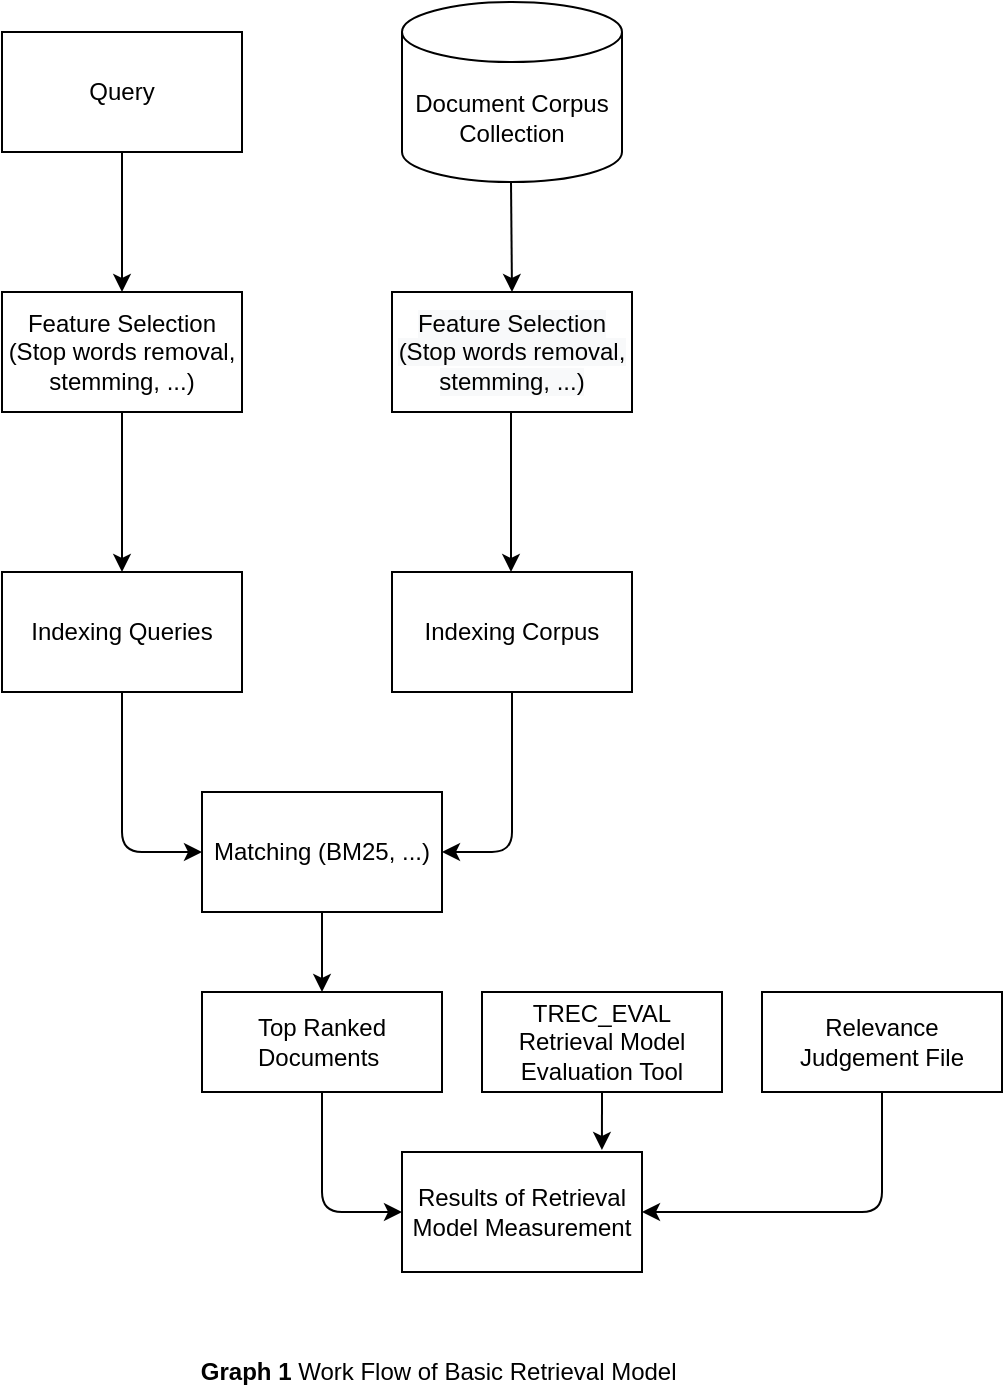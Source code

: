 <mxfile version="13.10.4" type="github"><diagram id="7muIxv4p0Img47NdBRO1" name="Page-1"><mxGraphModel dx="682" dy="926" grid="1" gridSize="10" guides="1" tooltips="1" connect="1" arrows="1" fold="1" page="1" pageScale="1" pageWidth="850" pageHeight="1100" math="0" shadow="0"><root><mxCell id="0"/><mxCell id="1" parent="0"/><mxCell id="ci1opTwmCB8Vx-j3F2EQ-1" value="Query" style="rounded=0;whiteSpace=wrap;html=1;" parent="1" vertex="1"><mxGeometry x="40" y="150" width="120" height="60" as="geometry"/></mxCell><mxCell id="ci1opTwmCB8Vx-j3F2EQ-2" value="Feature Selection (Stop words removal, stemming, ...)" style="rounded=0;whiteSpace=wrap;html=1;" parent="1" vertex="1"><mxGeometry x="40" y="280" width="120" height="60" as="geometry"/></mxCell><mxCell id="m_XOko6I_5ymthnThoJU-1" value="Indexing Queries" style="rounded=0;whiteSpace=wrap;html=1;" vertex="1" parent="1"><mxGeometry x="40" y="420" width="120" height="60" as="geometry"/></mxCell><mxCell id="m_XOko6I_5ymthnThoJU-3" value="" style="endArrow=classic;html=1;exitX=0.5;exitY=1;exitDx=0;exitDy=0;entryX=0.5;entryY=0;entryDx=0;entryDy=0;" edge="1" parent="1" source="ci1opTwmCB8Vx-j3F2EQ-1" target="ci1opTwmCB8Vx-j3F2EQ-2"><mxGeometry width="50" height="50" relative="1" as="geometry"><mxPoint x="220" y="270" as="sourcePoint"/><mxPoint x="270" y="220" as="targetPoint"/></mxGeometry></mxCell><mxCell id="m_XOko6I_5ymthnThoJU-4" value="" style="endArrow=classic;html=1;exitX=0.5;exitY=1;exitDx=0;exitDy=0;entryX=0.5;entryY=0;entryDx=0;entryDy=0;" edge="1" parent="1" source="ci1opTwmCB8Vx-j3F2EQ-2" target="m_XOko6I_5ymthnThoJU-1"><mxGeometry width="50" height="50" relative="1" as="geometry"><mxPoint x="230" y="380" as="sourcePoint"/><mxPoint x="280" y="330" as="targetPoint"/></mxGeometry></mxCell><mxCell id="m_XOko6I_5ymthnThoJU-5" value="Document Corpus Collection" style="shape=cylinder3;whiteSpace=wrap;html=1;boundedLbl=1;backgroundOutline=1;size=15;" vertex="1" parent="1"><mxGeometry x="240" y="135" width="110" height="90" as="geometry"/></mxCell><mxCell id="m_XOko6I_5ymthnThoJU-6" value="&lt;span style=&quot;color: rgb(0, 0, 0); font-family: helvetica; font-size: 12px; font-style: normal; font-weight: normal; letter-spacing: normal; text-align: center; text-indent: 0px; text-transform: none; word-spacing: 0px; background-color: rgb(248, 249, 250); text-decoration: none; display: inline; float: none;&quot;&gt;Feature Selection (Stop words removal, stemming, ...)&lt;/span&gt;" style="rounded=0;whiteSpace=wrap;html=1;" vertex="1" parent="1"><mxGeometry x="235" y="280" width="120" height="60" as="geometry"/></mxCell><mxCell id="m_XOko6I_5ymthnThoJU-8" value="" style="endArrow=classic;html=1;exitX=0.5;exitY=1;exitDx=0;exitDy=0;" edge="1" parent="1"><mxGeometry width="50" height="50" relative="1" as="geometry"><mxPoint x="294.5" y="225" as="sourcePoint"/><mxPoint x="295" y="280" as="targetPoint"/></mxGeometry></mxCell><mxCell id="m_XOko6I_5ymthnThoJU-9" value="Indexing Corpus" style="rounded=0;whiteSpace=wrap;html=1;" vertex="1" parent="1"><mxGeometry x="235" y="420" width="120" height="60" as="geometry"/></mxCell><mxCell id="m_XOko6I_5ymthnThoJU-10" value="" style="endArrow=classic;html=1;exitX=0.5;exitY=1;exitDx=0;exitDy=0;entryX=0.5;entryY=0;entryDx=0;entryDy=0;" edge="1" parent="1"><mxGeometry width="50" height="50" relative="1" as="geometry"><mxPoint x="294.5" y="340" as="sourcePoint"/><mxPoint x="294.5" y="420" as="targetPoint"/></mxGeometry></mxCell><mxCell id="m_XOko6I_5ymthnThoJU-11" value="Matching (BM25, ...)" style="rounded=0;whiteSpace=wrap;html=1;" vertex="1" parent="1"><mxGeometry x="140" y="530" width="120" height="60" as="geometry"/></mxCell><mxCell id="m_XOko6I_5ymthnThoJU-12" value="" style="endArrow=classic;html=1;exitX=0.5;exitY=1;exitDx=0;exitDy=0;entryX=0;entryY=0.5;entryDx=0;entryDy=0;" edge="1" parent="1" source="m_XOko6I_5ymthnThoJU-1" target="m_XOko6I_5ymthnThoJU-11"><mxGeometry width="50" height="50" relative="1" as="geometry"><mxPoint x="170" y="470" as="sourcePoint"/><mxPoint x="220" y="420" as="targetPoint"/><Array as="points"><mxPoint x="100" y="560"/></Array></mxGeometry></mxCell><mxCell id="m_XOko6I_5ymthnThoJU-13" value="" style="endArrow=classic;html=1;exitX=0.5;exitY=1;exitDx=0;exitDy=0;entryX=1;entryY=0.5;entryDx=0;entryDy=0;" edge="1" parent="1" source="m_XOko6I_5ymthnThoJU-9" target="m_XOko6I_5ymthnThoJU-11"><mxGeometry width="50" height="50" relative="1" as="geometry"><mxPoint x="280" y="580" as="sourcePoint"/><mxPoint x="330" y="530" as="targetPoint"/><Array as="points"><mxPoint x="295" y="560"/></Array></mxGeometry></mxCell><mxCell id="m_XOko6I_5ymthnThoJU-14" value="" style="endArrow=classic;html=1;exitX=0.5;exitY=1;exitDx=0;exitDy=0;" edge="1" parent="1" source="m_XOko6I_5ymthnThoJU-11"><mxGeometry width="50" height="50" relative="1" as="geometry"><mxPoint x="170" y="470" as="sourcePoint"/><mxPoint x="200" y="630" as="targetPoint"/></mxGeometry></mxCell><mxCell id="m_XOko6I_5ymthnThoJU-15" value="Top Ranked Documents&amp;nbsp;" style="rounded=0;whiteSpace=wrap;html=1;" vertex="1" parent="1"><mxGeometry x="140" y="630" width="120" height="50" as="geometry"/></mxCell><mxCell id="m_XOko6I_5ymthnThoJU-16" value="Relevance Judgement File" style="rounded=0;whiteSpace=wrap;html=1;" vertex="1" parent="1"><mxGeometry x="420" y="630" width="120" height="50" as="geometry"/></mxCell><mxCell id="m_XOko6I_5ymthnThoJU-17" value="Results of Retrieval Model Measurement" style="rounded=0;whiteSpace=wrap;html=1;" vertex="1" parent="1"><mxGeometry x="240" y="710" width="120" height="60" as="geometry"/></mxCell><mxCell id="m_XOko6I_5ymthnThoJU-18" value="" style="endArrow=classic;html=1;exitX=0.5;exitY=1;exitDx=0;exitDy=0;entryX=0;entryY=0.5;entryDx=0;entryDy=0;" edge="1" parent="1" source="m_XOko6I_5ymthnThoJU-15" target="m_XOko6I_5ymthnThoJU-17"><mxGeometry width="50" height="50" relative="1" as="geometry"><mxPoint x="120" y="760" as="sourcePoint"/><mxPoint x="170" y="710" as="targetPoint"/><Array as="points"><mxPoint x="200" y="740"/></Array></mxGeometry></mxCell><mxCell id="m_XOko6I_5ymthnThoJU-20" value="TREC_EVAL Retrieval Model Evaluation Tool" style="rounded=0;whiteSpace=wrap;html=1;" vertex="1" parent="1"><mxGeometry x="280" y="630" width="120" height="50" as="geometry"/></mxCell><mxCell id="m_XOko6I_5ymthnThoJU-21" value="" style="endArrow=classic;html=1;exitX=0.5;exitY=1;exitDx=0;exitDy=0;entryX=0.833;entryY=-0.017;entryDx=0;entryDy=0;entryPerimeter=0;" edge="1" parent="1" source="m_XOko6I_5ymthnThoJU-20" target="m_XOko6I_5ymthnThoJU-17"><mxGeometry width="50" height="50" relative="1" as="geometry"><mxPoint x="270" y="490" as="sourcePoint"/><mxPoint x="320" y="440" as="targetPoint"/></mxGeometry></mxCell><mxCell id="m_XOko6I_5ymthnThoJU-23" value="" style="endArrow=classic;html=1;exitX=0.5;exitY=1;exitDx=0;exitDy=0;entryX=1;entryY=0.5;entryDx=0;entryDy=0;" edge="1" parent="1" source="m_XOko6I_5ymthnThoJU-16" target="m_XOko6I_5ymthnThoJU-17"><mxGeometry width="50" height="50" relative="1" as="geometry"><mxPoint x="440" y="720" as="sourcePoint"/><mxPoint x="480" y="710" as="targetPoint"/><Array as="points"><mxPoint x="480" y="740"/></Array></mxGeometry></mxCell><mxCell id="m_XOko6I_5ymthnThoJU-26" value="&lt;b&gt;Graph 1&lt;/b&gt; Work Flow of Basic Retrieval Model&amp;nbsp;" style="text;html=1;strokeColor=none;fillColor=none;align=center;verticalAlign=middle;whiteSpace=wrap;rounded=0;" vertex="1" parent="1"><mxGeometry x="120" y="810" width="280" height="20" as="geometry"/></mxCell></root></mxGraphModel></diagram></mxfile>